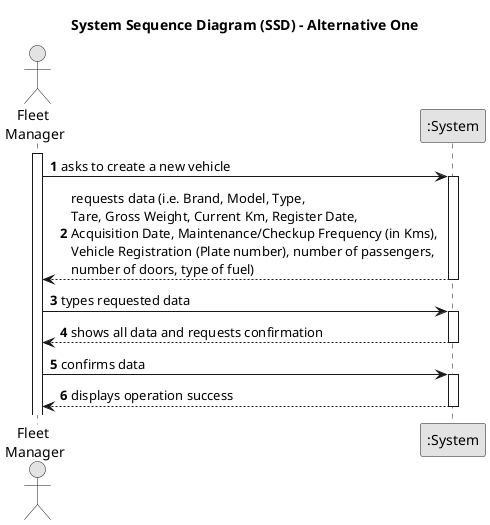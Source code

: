 @startuml
skinparam monochrome true
skinparam packageStyle rectangle
skinparam shadowing false

title System Sequence Diagram (SSD) - Alternative One

autonumber

actor "Fleet \nManager" as Employee
participant ":System" as System

activate Employee

    Employee -> System : asks to create a new vehicle
    activate System

        System --> Employee : requests data (i.e. Brand, Model, Type, \nTare, Gross Weight, Current Km, Register Date, \nAcquisition Date, Maintenance/Checkup Frequency (in Kms), \nVehicle Registration (Plate number), number of passengers, \nnumber of doors, type of fuel)
    deactivate System

    Employee -> System : types requested data
    activate System

        System --> Employee : shows all data and requests confirmation
    deactivate System

    Employee -> System : confirms data
    activate System

        System --> Employee : displays operation success
    deactivate System

@enduml
